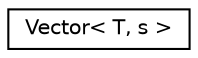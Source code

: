 digraph "Graphical Class Hierarchy"
{
 // LATEX_PDF_SIZE
  edge [fontname="Helvetica",fontsize="10",labelfontname="Helvetica",labelfontsize="10"];
  node [fontname="Helvetica",fontsize="10",shape=record];
  rankdir="LR";
  Node0 [label="Vector\< T, s \>",height=0.2,width=0.4,color="black", fillcolor="white", style="filled",URL="$classVector.html",tooltip="classe de vecteur (finalement non utilisée)"];
}
